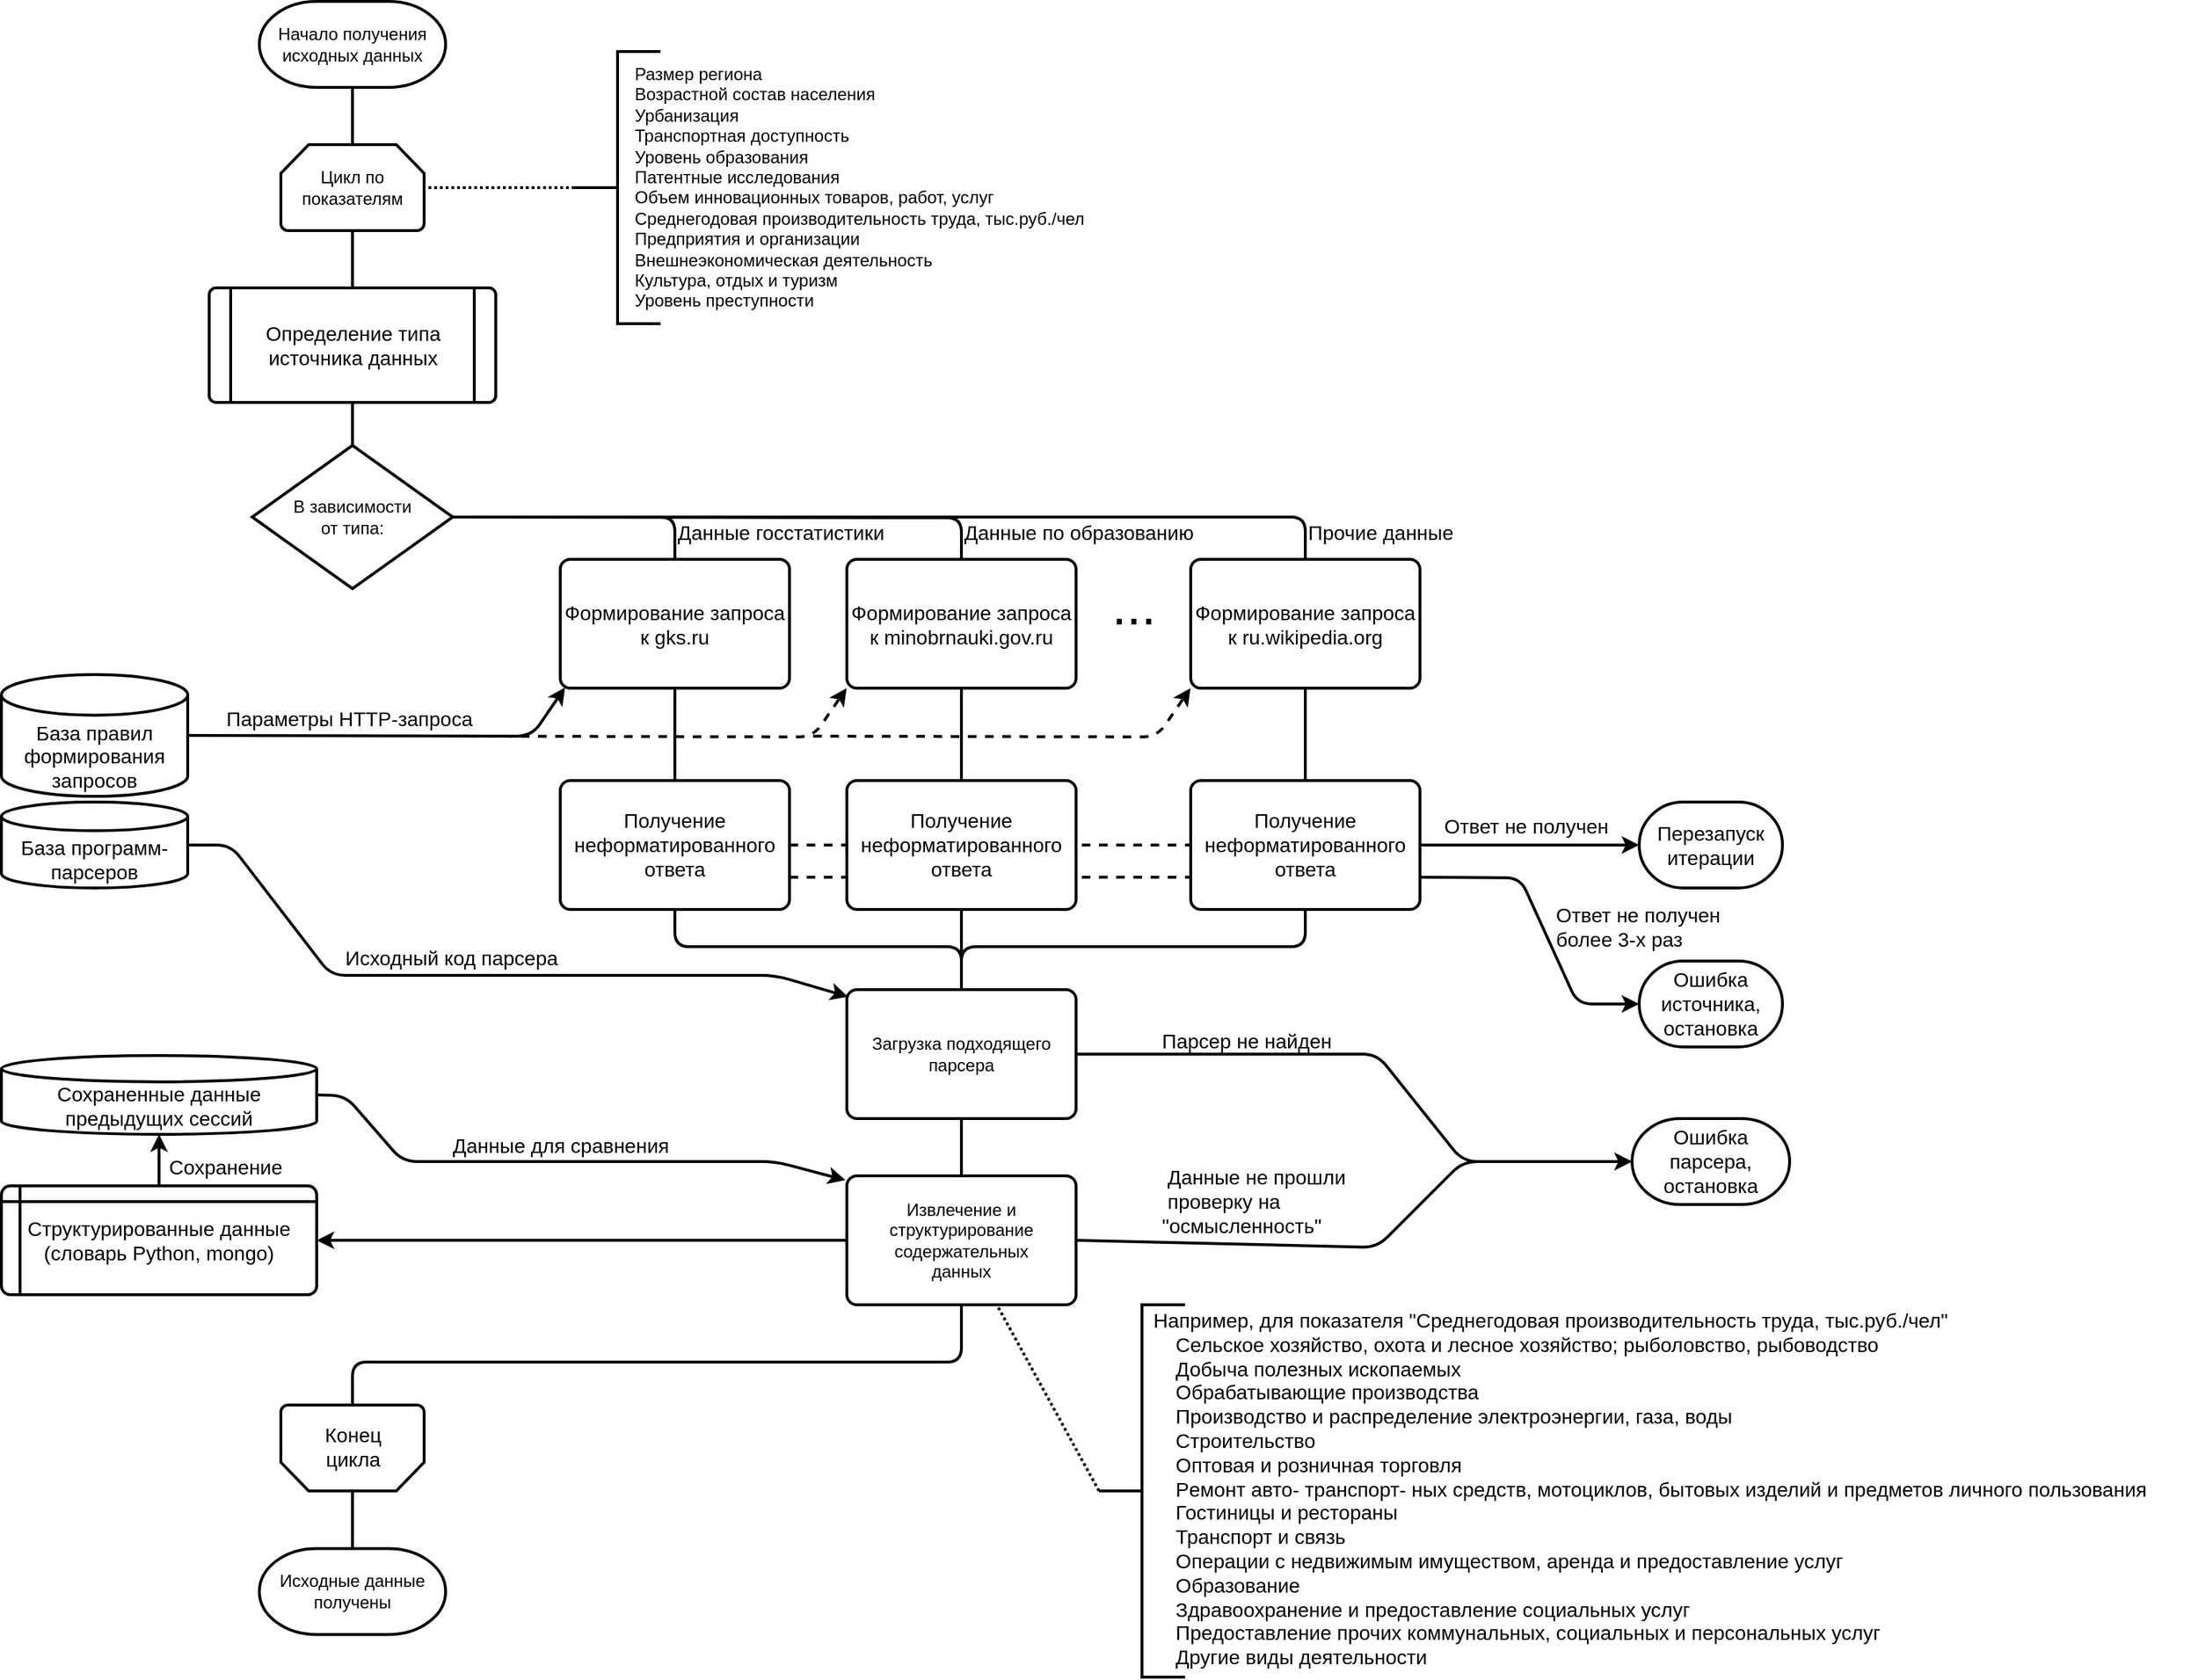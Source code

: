 <mxfile version="11.0.7" type="device"><diagram id="pFpbIqvNBGlgNstZFFbw" name="Page-1"><mxGraphModel dx="1673" dy="905" grid="1" gridSize="10" guides="1" tooltips="1" connect="1" arrows="1" fold="1" page="1" pageScale="1" pageWidth="827" pageHeight="1169" math="1" shadow="0"><root><mxCell id="0"/><mxCell id="1" parent="0"/><mxCell id="JxfwijeBZ9hhMscocp7t-4" value="" style="group" vertex="1" connectable="0" parent="1"><mxGeometry x="490" y="75" width="380" height="190" as="geometry"/></mxCell><mxCell id="JxfwijeBZ9hhMscocp7t-1" value="" style="strokeWidth=2;html=1;shape=mxgraph.flowchart.annotation_2;align=left;pointerEvents=1" vertex="1" parent="JxfwijeBZ9hhMscocp7t-4"><mxGeometry width="60" height="190" as="geometry"/></mxCell><mxCell id="JxfwijeBZ9hhMscocp7t-3" value="Размер региона&lt;br&gt;Возрастной состав населения&lt;br&gt;Урбанизация&lt;br&gt;Транспортная доступность&lt;br&gt;Уровень образования&lt;br&gt;Патентные исследования&lt;br&gt;Объем инновационных товаров, работ, услуг&lt;br&gt;Среднегодовая производительность труда, тыс.руб./чел&lt;br&gt;Предприятия и организации&lt;br&gt;Внешнеэкономическая деятельность&lt;br&gt;Культура, отдых и туризм&lt;br&gt;Уровень преступности&lt;br&gt;" style="text;html=1;resizable=0;points=[];autosize=1;align=left;verticalAlign=top;spacingTop=-4;" vertex="1" parent="JxfwijeBZ9hhMscocp7t-4"><mxGeometry x="40" y="6" width="340" height="170" as="geometry"/></mxCell><mxCell id="JxfwijeBZ9hhMscocp7t-28" style="edgeStyle=orthogonalEdgeStyle;rounded=1;orthogonalLoop=1;jettySize=auto;html=1;exitX=0.5;exitY=1;exitDx=0;exitDy=0;exitPerimeter=0;endArrow=none;endFill=0;strokeWidth=2;fontSize=14;" edge="1" parent="1" source="JxfwijeBZ9hhMscocp7t-7" target="JxfwijeBZ9hhMscocp7t-8"><mxGeometry relative="1" as="geometry"/></mxCell><mxCell id="JxfwijeBZ9hhMscocp7t-7" value="&lt;div&gt;Начало получения&lt;/div&gt;&lt;div&gt;исходных данных&lt;br&gt;&lt;/div&gt;" style="strokeWidth=2;html=1;shape=mxgraph.flowchart.terminator;whiteSpace=wrap;" vertex="1" parent="1"><mxGeometry x="270" y="40" width="130" height="60" as="geometry"/></mxCell><mxCell id="JxfwijeBZ9hhMscocp7t-27" style="edgeStyle=orthogonalEdgeStyle;rounded=1;orthogonalLoop=1;jettySize=auto;html=1;exitX=0.5;exitY=1;exitDx=0;exitDy=0;exitPerimeter=0;entryX=0.5;entryY=0;entryDx=0;entryDy=0;endArrow=none;endFill=0;strokeWidth=2;fontSize=14;" edge="1" parent="1" source="JxfwijeBZ9hhMscocp7t-8" target="JxfwijeBZ9hhMscocp7t-22"><mxGeometry relative="1" as="geometry"/></mxCell><mxCell id="JxfwijeBZ9hhMscocp7t-8" value="Цикл по показателям" style="strokeWidth=2;html=1;shape=mxgraph.flowchart.loop_limit;whiteSpace=wrap;" vertex="1" parent="1"><mxGeometry x="285" y="140" width="100" height="60" as="geometry"/></mxCell><mxCell id="JxfwijeBZ9hhMscocp7t-29" style="edgeStyle=orthogonalEdgeStyle;rounded=1;orthogonalLoop=1;jettySize=auto;html=1;exitX=1;exitY=0.5;exitDx=0;exitDy=0;exitPerimeter=0;entryX=0.5;entryY=0;entryDx=0;entryDy=0;endArrow=none;endFill=0;strokeWidth=2;fontSize=14;" edge="1" parent="1" source="JxfwijeBZ9hhMscocp7t-19" target="JxfwijeBZ9hhMscocp7t-20"><mxGeometry relative="1" as="geometry"/></mxCell><mxCell id="JxfwijeBZ9hhMscocp7t-30" style="edgeStyle=orthogonalEdgeStyle;rounded=1;orthogonalLoop=1;jettySize=auto;html=1;entryX=0.5;entryY=0;entryDx=0;entryDy=0;endArrow=none;endFill=0;strokeWidth=2;fontSize=14;" edge="1" parent="1" target="JxfwijeBZ9hhMscocp7t-23"><mxGeometry relative="1" as="geometry"><mxPoint x="410" y="400" as="sourcePoint"/></mxGeometry></mxCell><mxCell id="JxfwijeBZ9hhMscocp7t-31" style="edgeStyle=orthogonalEdgeStyle;rounded=1;orthogonalLoop=1;jettySize=auto;html=1;entryX=0.5;entryY=0;entryDx=0;entryDy=0;endArrow=none;endFill=0;strokeWidth=2;fontSize=14;exitX=1;exitY=0.5;exitDx=0;exitDy=0;exitPerimeter=0;" edge="1" parent="1" source="JxfwijeBZ9hhMscocp7t-19" target="JxfwijeBZ9hhMscocp7t-24"><mxGeometry relative="1" as="geometry"><mxPoint x="405" y="420" as="sourcePoint"/></mxGeometry></mxCell><mxCell id="JxfwijeBZ9hhMscocp7t-19" value="&lt;div&gt;В зависимости&lt;/div&gt;&lt;div&gt;от типа:&lt;/div&gt;" style="strokeWidth=2;html=1;shape=mxgraph.flowchart.decision;whiteSpace=wrap;" vertex="1" parent="1"><mxGeometry x="265" y="350" width="140" height="100" as="geometry"/></mxCell><mxCell id="JxfwijeBZ9hhMscocp7t-46" style="edgeStyle=none;rounded=1;orthogonalLoop=1;jettySize=auto;html=1;exitX=0.5;exitY=1;exitDx=0;exitDy=0;entryX=0.5;entryY=0;entryDx=0;entryDy=0;endArrow=none;endFill=0;strokeWidth=2;fontSize=14;" edge="1" parent="1" source="JxfwijeBZ9hhMscocp7t-20" target="JxfwijeBZ9hhMscocp7t-43"><mxGeometry relative="1" as="geometry"/></mxCell><mxCell id="JxfwijeBZ9hhMscocp7t-20" value="&lt;div style=&quot;font-size: 14px&quot;&gt;&lt;font style=&quot;font-size: 14px&quot;&gt;Формирование запроса&lt;br&gt;&lt;/font&gt;&lt;/div&gt;&lt;div style=&quot;font-size: 14px&quot;&gt;&lt;font style=&quot;font-size: 14px&quot;&gt;к gks.ru&lt;/font&gt;&lt;/div&gt;" style="rounded=1;whiteSpace=wrap;html=1;absoluteArcSize=1;arcSize=14;strokeWidth=2;" vertex="1" parent="1"><mxGeometry x="480" y="429.5" width="160" height="90" as="geometry"/></mxCell><mxCell id="JxfwijeBZ9hhMscocp7t-26" style="edgeStyle=orthogonalEdgeStyle;rounded=1;orthogonalLoop=1;jettySize=auto;html=1;exitX=0.5;exitY=1;exitDx=0;exitDy=0;entryX=0.5;entryY=0;entryDx=0;entryDy=0;entryPerimeter=0;fontSize=14;strokeWidth=2;endArrow=none;endFill=0;" edge="1" parent="1" source="JxfwijeBZ9hhMscocp7t-22" target="JxfwijeBZ9hhMscocp7t-19"><mxGeometry relative="1" as="geometry"/></mxCell><mxCell id="JxfwijeBZ9hhMscocp7t-22" value="Определение типа&#xA;источника данных" style="verticalLabelPosition=middle;verticalAlign=middle;strokeWidth=2;shape=process;whiteSpace=wrap;rounded=1;size=0.074;arcSize=6;glass=0;comic=0;shadow=0;fillColor=none;fontSize=14;" vertex="1" parent="1"><mxGeometry x="235" y="240" width="200" height="80" as="geometry"/></mxCell><mxCell id="JxfwijeBZ9hhMscocp7t-47" style="edgeStyle=none;rounded=1;orthogonalLoop=1;jettySize=auto;html=1;exitX=0.5;exitY=1;exitDx=0;exitDy=0;endArrow=none;endFill=0;strokeWidth=2;fontSize=14;" edge="1" parent="1" source="JxfwijeBZ9hhMscocp7t-23" target="JxfwijeBZ9hhMscocp7t-45"><mxGeometry relative="1" as="geometry"/></mxCell><mxCell id="JxfwijeBZ9hhMscocp7t-23" value="Формирование запроса&lt;br style=&quot;font-size: 14px;&quot;&gt;к minobrnauki.gov.ru" style="rounded=1;whiteSpace=wrap;html=1;absoluteArcSize=1;arcSize=14;strokeWidth=2;fontSize=14;" vertex="1" parent="1"><mxGeometry x="680" y="429.5" width="160" height="90" as="geometry"/></mxCell><mxCell id="JxfwijeBZ9hhMscocp7t-48" style="edgeStyle=none;rounded=1;orthogonalLoop=1;jettySize=auto;html=1;exitX=0.5;exitY=1;exitDx=0;exitDy=0;entryX=0.5;entryY=0;entryDx=0;entryDy=0;endArrow=none;endFill=0;strokeWidth=2;fontSize=14;" edge="1" parent="1" source="JxfwijeBZ9hhMscocp7t-24" target="JxfwijeBZ9hhMscocp7t-44"><mxGeometry relative="1" as="geometry"/></mxCell><mxCell id="JxfwijeBZ9hhMscocp7t-24" value="&lt;font style=&quot;font-size: 14px&quot;&gt;Формирование запроса&lt;br&gt;к ru.wikipedia.org&lt;/font&gt;" style="rounded=1;whiteSpace=wrap;html=1;absoluteArcSize=1;arcSize=14;strokeWidth=2;" vertex="1" parent="1"><mxGeometry x="920" y="429.5" width="160" height="90" as="geometry"/></mxCell><mxCell id="JxfwijeBZ9hhMscocp7t-25" value="&lt;font style=&quot;font-size: 37px&quot;&gt;...&lt;/font&gt;" style="text;html=1;resizable=0;points=[];autosize=1;align=left;verticalAlign=top;spacingTop=-4;fontSize=14;" vertex="1" parent="1"><mxGeometry x="863" y="438" width="50" height="30" as="geometry"/></mxCell><mxCell id="JxfwijeBZ9hhMscocp7t-32" value="Данные госстатистики" style="text;html=1;resizable=0;points=[];autosize=1;align=left;verticalAlign=top;spacingTop=-4;fontSize=14;" vertex="1" parent="1"><mxGeometry x="560" y="400" width="170" height="20" as="geometry"/></mxCell><mxCell id="JxfwijeBZ9hhMscocp7t-33" value="Данные по образованию" style="text;html=1;resizable=0;points=[];autosize=1;align=left;verticalAlign=top;spacingTop=-4;fontSize=14;" vertex="1" parent="1"><mxGeometry x="760" y="400" width="180" height="20" as="geometry"/></mxCell><mxCell id="JxfwijeBZ9hhMscocp7t-34" value="Прочие данные" style="text;html=1;resizable=0;points=[];autosize=1;align=left;verticalAlign=top;spacingTop=-4;fontSize=14;" vertex="1" parent="1"><mxGeometry x="1000" y="400" width="120" height="20" as="geometry"/></mxCell><mxCell id="JxfwijeBZ9hhMscocp7t-55" style="edgeStyle=none;rounded=1;orthogonalLoop=1;jettySize=auto;html=1;exitX=1;exitY=0.5;exitDx=0;exitDy=0;exitPerimeter=0;entryX=0.005;entryY=0.054;entryDx=0;entryDy=0;entryPerimeter=0;endArrow=classic;endFill=1;strokeWidth=2;fontSize=14;" edge="1" parent="1" source="JxfwijeBZ9hhMscocp7t-35" target="JxfwijeBZ9hhMscocp7t-51"><mxGeometry relative="1" as="geometry"><Array as="points"><mxPoint x="250" y="629"/><mxPoint x="320" y="720"/><mxPoint x="630" y="720"/></Array></mxGeometry></mxCell><mxCell id="JxfwijeBZ9hhMscocp7t-35" value="База программ-парсеров" style="strokeWidth=2;html=1;shape=mxgraph.flowchart.database;whiteSpace=wrap;rounded=1;shadow=0;glass=0;comic=0;fillColor=none;fontSize=14;verticalAlign=bottom;" vertex="1" parent="1"><mxGeometry x="90" y="599" width="130" height="60" as="geometry"/></mxCell><mxCell id="JxfwijeBZ9hhMscocp7t-37" style="rounded=1;orthogonalLoop=1;jettySize=auto;html=1;exitX=1;exitY=0.5;exitDx=0;exitDy=0;exitPerimeter=0;entryX=0.021;entryY=0.994;entryDx=0;entryDy=0;endArrow=classic;endFill=1;strokeWidth=2;fontSize=14;entryPerimeter=0;" edge="1" parent="1" source="JxfwijeBZ9hhMscocp7t-36" target="JxfwijeBZ9hhMscocp7t-20"><mxGeometry relative="1" as="geometry"><Array as="points"><mxPoint x="460" y="553"/></Array></mxGeometry></mxCell><mxCell id="JxfwijeBZ9hhMscocp7t-36" value="База правил формирования запросов" style="strokeWidth=2;html=1;shape=mxgraph.flowchart.database;whiteSpace=wrap;rounded=1;shadow=0;glass=0;comic=0;fillColor=none;fontSize=14;verticalAlign=bottom;" vertex="1" parent="1"><mxGeometry x="90" y="510" width="130" height="85" as="geometry"/></mxCell><mxCell id="JxfwijeBZ9hhMscocp7t-40" style="rounded=1;orthogonalLoop=1;jettySize=auto;html=1;exitX=1;exitY=0.5;exitDx=0;exitDy=0;exitPerimeter=0;entryX=0.021;entryY=0.994;entryDx=0;entryDy=0;endArrow=classic;endFill=1;strokeWidth=2;fontSize=14;entryPerimeter=0;dashed=1;" edge="1" parent="1"><mxGeometry relative="1" as="geometry"><mxPoint x="416.5" y="553" as="sourcePoint"/><mxPoint x="679.86" y="519.46" as="targetPoint"/><Array as="points"><mxPoint x="656.5" y="553.5"/></Array></mxGeometry></mxCell><mxCell id="JxfwijeBZ9hhMscocp7t-41" style="rounded=1;orthogonalLoop=1;jettySize=auto;html=1;exitX=1;exitY=0.5;exitDx=0;exitDy=0;exitPerimeter=0;entryX=0.021;entryY=0.994;entryDx=0;entryDy=0;endArrow=classic;endFill=1;strokeWidth=2;fontSize=14;entryPerimeter=0;dashed=1;" edge="1" parent="1"><mxGeometry relative="1" as="geometry"><mxPoint x="656.5" y="553" as="sourcePoint"/><mxPoint x="919.86" y="519.46" as="targetPoint"/><Array as="points"><mxPoint x="896.5" y="553.5"/></Array></mxGeometry></mxCell><mxCell id="JxfwijeBZ9hhMscocp7t-52" style="edgeStyle=none;rounded=1;orthogonalLoop=1;jettySize=auto;html=1;exitX=0.5;exitY=1;exitDx=0;exitDy=0;entryX=0.5;entryY=0;entryDx=0;entryDy=0;endArrow=none;endFill=0;strokeWidth=2;fontSize=14;" edge="1" parent="1" source="JxfwijeBZ9hhMscocp7t-43" target="JxfwijeBZ9hhMscocp7t-51"><mxGeometry relative="1" as="geometry"><Array as="points"><mxPoint x="560" y="700"/><mxPoint x="760" y="700"/></Array></mxGeometry></mxCell><mxCell id="JxfwijeBZ9hhMscocp7t-89" style="edgeStyle=none;rounded=1;orthogonalLoop=1;jettySize=auto;html=1;exitX=1;exitY=0.5;exitDx=0;exitDy=0;endArrow=none;endFill=0;strokeWidth=2;fontSize=14;dashed=1;" edge="1" parent="1" source="JxfwijeBZ9hhMscocp7t-43"><mxGeometry relative="1" as="geometry"><mxPoint x="1080" y="629" as="targetPoint"/></mxGeometry></mxCell><mxCell id="JxfwijeBZ9hhMscocp7t-90" style="edgeStyle=none;rounded=1;orthogonalLoop=1;jettySize=auto;html=1;exitX=1;exitY=0.75;exitDx=0;exitDy=0;entryX=1;entryY=0.75;entryDx=0;entryDy=0;endArrow=none;endFill=0;strokeWidth=2;fontSize=14;dashed=1;" edge="1" parent="1" source="JxfwijeBZ9hhMscocp7t-43" target="JxfwijeBZ9hhMscocp7t-44"><mxGeometry relative="1" as="geometry"/></mxCell><mxCell id="JxfwijeBZ9hhMscocp7t-43" value="&lt;div style=&quot;font-size: 14px&quot;&gt;&lt;font style=&quot;font-size: 14px&quot;&gt;Получение неформатированного ответа&lt;br&gt;&lt;/font&gt;&lt;/div&gt;" style="rounded=1;whiteSpace=wrap;html=1;absoluteArcSize=1;arcSize=14;strokeWidth=2;" vertex="1" parent="1"><mxGeometry x="480" y="584.0" width="160" height="90" as="geometry"/></mxCell><mxCell id="JxfwijeBZ9hhMscocp7t-54" style="edgeStyle=none;rounded=1;orthogonalLoop=1;jettySize=auto;html=1;exitX=0.5;exitY=1;exitDx=0;exitDy=0;endArrow=none;endFill=0;strokeWidth=2;fontSize=14;" edge="1" parent="1" source="JxfwijeBZ9hhMscocp7t-44"><mxGeometry relative="1" as="geometry"><mxPoint x="760" y="730" as="targetPoint"/><Array as="points"><mxPoint x="1000" y="700"/><mxPoint x="760" y="700"/></Array></mxGeometry></mxCell><mxCell id="JxfwijeBZ9hhMscocp7t-68" style="edgeStyle=none;rounded=1;orthogonalLoop=1;jettySize=auto;html=1;exitX=1;exitY=0.5;exitDx=0;exitDy=0;entryX=0;entryY=0.5;entryDx=0;entryDy=0;entryPerimeter=0;endArrow=classic;endFill=1;strokeWidth=2;fontSize=14;" edge="1" parent="1" source="JxfwijeBZ9hhMscocp7t-44" target="JxfwijeBZ9hhMscocp7t-67"><mxGeometry relative="1" as="geometry"/></mxCell><mxCell id="JxfwijeBZ9hhMscocp7t-87" style="edgeStyle=none;rounded=1;orthogonalLoop=1;jettySize=auto;html=1;exitX=1;exitY=0.75;exitDx=0;exitDy=0;entryX=0;entryY=0.5;entryDx=0;entryDy=0;entryPerimeter=0;endArrow=classic;endFill=1;strokeWidth=2;fontSize=14;" edge="1" parent="1" source="JxfwijeBZ9hhMscocp7t-44" target="JxfwijeBZ9hhMscocp7t-86"><mxGeometry relative="1" as="geometry"><Array as="points"><mxPoint x="1150" y="652"/><mxPoint x="1190" y="740"/></Array></mxGeometry></mxCell><mxCell id="JxfwijeBZ9hhMscocp7t-44" value="&lt;div style=&quot;font-size: 14px&quot;&gt;&lt;font style=&quot;font-size: 14px&quot;&gt;Получение неформатированного ответа&lt;br&gt;&lt;/font&gt;&lt;/div&gt;" style="rounded=1;whiteSpace=wrap;html=1;absoluteArcSize=1;arcSize=14;strokeWidth=2;" vertex="1" parent="1"><mxGeometry x="920" y="584.0" width="160" height="90" as="geometry"/></mxCell><mxCell id="JxfwijeBZ9hhMscocp7t-53" style="edgeStyle=none;rounded=1;orthogonalLoop=1;jettySize=auto;html=1;exitX=0.5;exitY=1;exitDx=0;exitDy=0;endArrow=none;endFill=0;strokeWidth=2;fontSize=14;" edge="1" parent="1" source="JxfwijeBZ9hhMscocp7t-45"><mxGeometry relative="1" as="geometry"><mxPoint x="760" y="730" as="targetPoint"/></mxGeometry></mxCell><mxCell id="JxfwijeBZ9hhMscocp7t-45" value="&lt;div style=&quot;font-size: 14px&quot;&gt;&lt;font style=&quot;font-size: 14px&quot;&gt;Получение неформатированного ответа&lt;br&gt;&lt;/font&gt;&lt;/div&gt;" style="rounded=1;whiteSpace=wrap;html=1;absoluteArcSize=1;arcSize=14;strokeWidth=2;" vertex="1" parent="1"><mxGeometry x="680" y="584.0" width="160" height="90" as="geometry"/></mxCell><mxCell id="JxfwijeBZ9hhMscocp7t-61" style="edgeStyle=none;rounded=1;orthogonalLoop=1;jettySize=auto;html=1;exitX=0;exitY=0.5;exitDx=0;exitDy=0;entryX=1;entryY=0.5;entryDx=0;entryDy=0;endArrow=classic;endFill=1;strokeWidth=2;fontSize=14;" edge="1" parent="1" source="JxfwijeBZ9hhMscocp7t-49" target="JxfwijeBZ9hhMscocp7t-60"><mxGeometry relative="1" as="geometry"/></mxCell><mxCell id="JxfwijeBZ9hhMscocp7t-65" style="edgeStyle=none;rounded=1;orthogonalLoop=1;jettySize=auto;html=1;exitX=0.5;exitY=1;exitDx=0;exitDy=0;entryX=0.5;entryY=1;entryDx=0;entryDy=0;entryPerimeter=0;endArrow=none;endFill=0;strokeWidth=2;fontSize=14;" edge="1" parent="1" source="JxfwijeBZ9hhMscocp7t-49" target="JxfwijeBZ9hhMscocp7t-64"><mxGeometry relative="1" as="geometry"><Array as="points"><mxPoint x="760" y="990"/><mxPoint x="335" y="990"/></Array></mxGeometry></mxCell><mxCell id="JxfwijeBZ9hhMscocp7t-72" style="edgeStyle=none;rounded=1;orthogonalLoop=1;jettySize=auto;html=1;exitX=1;exitY=0.5;exitDx=0;exitDy=0;entryX=0;entryY=0.5;entryDx=0;entryDy=0;entryPerimeter=0;endArrow=classic;endFill=1;strokeWidth=2;fontSize=14;" edge="1" parent="1" source="JxfwijeBZ9hhMscocp7t-49" target="JxfwijeBZ9hhMscocp7t-71"><mxGeometry relative="1" as="geometry"><Array as="points"><mxPoint x="1050" y="910"/><mxPoint x="1110" y="850"/></Array></mxGeometry></mxCell><mxCell id="JxfwijeBZ9hhMscocp7t-49" value="&lt;div&gt;Извлечение и структурирование&lt;/div&gt;&lt;div&gt;содержательных &lt;br&gt;&lt;/div&gt;&lt;div&gt;данных&lt;br&gt;&lt;/div&gt;" style="rounded=1;whiteSpace=wrap;html=1;absoluteArcSize=1;arcSize=14;strokeWidth=2;" vertex="1" parent="1"><mxGeometry x="680" y="860.0" width="160" height="90" as="geometry"/></mxCell><mxCell id="JxfwijeBZ9hhMscocp7t-56" style="edgeStyle=none;rounded=1;orthogonalLoop=1;jettySize=auto;html=1;exitX=0.5;exitY=1;exitDx=0;exitDy=0;entryX=0.5;entryY=0;entryDx=0;entryDy=0;endArrow=none;endFill=0;strokeWidth=2;fontSize=14;" edge="1" parent="1" source="JxfwijeBZ9hhMscocp7t-51" target="JxfwijeBZ9hhMscocp7t-49"><mxGeometry relative="1" as="geometry"/></mxCell><mxCell id="JxfwijeBZ9hhMscocp7t-77" style="edgeStyle=none;rounded=1;orthogonalLoop=1;jettySize=auto;html=1;exitX=1;exitY=0.5;exitDx=0;exitDy=0;entryX=0;entryY=0.5;entryDx=0;entryDy=0;entryPerimeter=0;endArrow=classic;endFill=1;strokeWidth=2;fontSize=14;" edge="1" parent="1" source="JxfwijeBZ9hhMscocp7t-51" target="JxfwijeBZ9hhMscocp7t-71"><mxGeometry relative="1" as="geometry"><Array as="points"><mxPoint x="1050" y="775"/><mxPoint x="1110" y="850"/></Array></mxGeometry></mxCell><mxCell id="JxfwijeBZ9hhMscocp7t-51" value="Загрузка подходящего парсера" style="rounded=1;whiteSpace=wrap;html=1;absoluteArcSize=1;arcSize=14;strokeWidth=2;" vertex="1" parent="1"><mxGeometry x="680" y="730.0" width="160" height="90" as="geometry"/></mxCell><mxCell id="JxfwijeBZ9hhMscocp7t-59" value="" style="group" vertex="1" connectable="0" parent="1"><mxGeometry x="856" y="950" width="766" height="260" as="geometry"/></mxCell><mxCell id="JxfwijeBZ9hhMscocp7t-57" value="Например, для показателя &quot;Среднегодовая производительность труда, тыс.руб./чел&quot;&lt;br&gt;&amp;nbsp;&amp;nbsp;&amp;nbsp; Сельское хозяйство, охота и лесное хозяйство; рыболовство, рыбоводство &lt;br&gt;&amp;nbsp;&amp;nbsp;&amp;nbsp; Добыча полезных ископаемых &lt;br&gt;&amp;nbsp;&amp;nbsp;&amp;nbsp; Обрабатывающие производства &lt;br&gt;&amp;nbsp;&amp;nbsp;&amp;nbsp; Производство и распределение электроэнергии, газа, воды &lt;br&gt;&amp;nbsp;&amp;nbsp;&amp;nbsp; Строительство &lt;br&gt;&amp;nbsp;&amp;nbsp;&amp;nbsp; Оптовая и розничная торговля&lt;br&gt;&amp;nbsp;&amp;nbsp;&amp;nbsp; Pемонт авто- транспорт- ных средств, мотоциклов, бытовых изделий и предметов личного пользования&lt;br&gt;&amp;nbsp;&amp;nbsp;&amp;nbsp; Гостиницы и рестораны&lt;br&gt;&amp;nbsp;&amp;nbsp;&amp;nbsp; Транспорт и связь&lt;br&gt;&amp;nbsp;&amp;nbsp;&amp;nbsp; Операции с недвижимым имуществом, аренда и предоставление услуг&lt;br&gt;&amp;nbsp;&amp;nbsp;&amp;nbsp; Образование &lt;br&gt;&amp;nbsp;&amp;nbsp;&amp;nbsp; Здравоохранение и предоставление социальных услуг &lt;br&gt;&amp;nbsp;&amp;nbsp;&amp;nbsp; Предоставление прочих коммунальных, социальных и персональных услуг &lt;br&gt;&amp;nbsp;&amp;nbsp;&amp;nbsp; Другие виды деятельности" style="text;html=1;resizable=0;points=[];autosize=1;align=left;verticalAlign=top;spacingTop=-4;fontSize=14;" vertex="1" parent="JxfwijeBZ9hhMscocp7t-59"><mxGeometry x="36" width="730" height="260" as="geometry"/></mxCell><mxCell id="JxfwijeBZ9hhMscocp7t-58" value="" style="strokeWidth=2;html=1;shape=mxgraph.flowchart.annotation_2;align=left;pointerEvents=1;rounded=1;shadow=0;glass=0;comic=0;fillColor=none;fontSize=14;" vertex="1" parent="JxfwijeBZ9hhMscocp7t-59"><mxGeometry width="60" height="260" as="geometry"/></mxCell><mxCell id="JxfwijeBZ9hhMscocp7t-82" style="edgeStyle=none;rounded=1;orthogonalLoop=1;jettySize=auto;html=1;exitX=0.5;exitY=0;exitDx=0;exitDy=0;entryX=0.5;entryY=1;entryDx=0;entryDy=0;entryPerimeter=0;endArrow=classic;endFill=1;strokeWidth=2;fontSize=14;" edge="1" parent="1" source="JxfwijeBZ9hhMscocp7t-60" target="JxfwijeBZ9hhMscocp7t-81"><mxGeometry relative="1" as="geometry"/></mxCell><mxCell id="JxfwijeBZ9hhMscocp7t-60" value="&lt;div&gt;Структурированные данные&lt;/div&gt;&lt;div&gt;(cловарь Python, mongo)&lt;br&gt;&lt;/div&gt;" style="shape=internalStorage;whiteSpace=wrap;html=1;dx=13;dy=11;rounded=1;arcSize=8;strokeWidth=2;shadow=0;glass=0;comic=0;fillColor=none;fontSize=14;" vertex="1" parent="1"><mxGeometry x="90" y="867" width="220" height="76" as="geometry"/></mxCell><mxCell id="JxfwijeBZ9hhMscocp7t-62" value="&lt;div&gt;Исходные данные получены&lt;/div&gt;" style="strokeWidth=2;html=1;shape=mxgraph.flowchart.terminator;whiteSpace=wrap;" vertex="1" parent="1"><mxGeometry x="270" y="1120.214" width="130" height="60" as="geometry"/></mxCell><mxCell id="JxfwijeBZ9hhMscocp7t-70" style="edgeStyle=none;rounded=1;orthogonalLoop=1;jettySize=auto;html=1;exitX=0.5;exitY=0;exitDx=0;exitDy=0;exitPerimeter=0;entryX=0.5;entryY=0;entryDx=0;entryDy=0;entryPerimeter=0;endArrow=none;endFill=0;strokeWidth=2;fontSize=14;" edge="1" parent="1" source="JxfwijeBZ9hhMscocp7t-64" target="JxfwijeBZ9hhMscocp7t-62"><mxGeometry relative="1" as="geometry"/></mxCell><mxCell id="JxfwijeBZ9hhMscocp7t-64" value="" style="strokeWidth=2;html=1;shape=mxgraph.flowchart.loop_limit;whiteSpace=wrap;rounded=1;shadow=0;glass=0;comic=0;fillColor=none;fontSize=14;rotation=180;" vertex="1" parent="1"><mxGeometry x="285" y="1020" width="100" height="60" as="geometry"/></mxCell><mxCell id="JxfwijeBZ9hhMscocp7t-66" value="&lt;div align=&quot;center&quot;&gt;Конец&lt;/div&gt;&lt;div align=&quot;center&quot;&gt;цикла&lt;br&gt;&lt;/div&gt;" style="text;html=1;resizable=0;points=[];autosize=1;align=center;verticalAlign=top;spacingTop=-4;fontSize=14;" vertex="1" parent="1"><mxGeometry x="305" y="1030" width="60" height="40" as="geometry"/></mxCell><mxCell id="JxfwijeBZ9hhMscocp7t-67" value="&lt;div&gt;Перезапуск&lt;/div&gt;&lt;div&gt;итерации&lt;br&gt;&lt;/div&gt;" style="strokeWidth=2;html=1;shape=mxgraph.flowchart.terminator;whiteSpace=wrap;rounded=1;shadow=0;glass=0;comic=0;fillColor=none;fontSize=14;" vertex="1" parent="1"><mxGeometry x="1233" y="599" width="100" height="60" as="geometry"/></mxCell><mxCell id="JxfwijeBZ9hhMscocp7t-69" value="Ответ не получен" style="text;html=1;resizable=0;points=[];autosize=1;align=left;verticalAlign=top;spacingTop=-4;fontSize=14;" vertex="1" parent="1"><mxGeometry x="1095" y="605" width="130" height="20" as="geometry"/></mxCell><mxCell id="JxfwijeBZ9hhMscocp7t-71" value="&lt;div&gt;Ошибка парсера,&lt;/div&gt;&lt;div&gt;остановка&lt;br&gt;&lt;/div&gt;" style="strokeWidth=2;html=1;shape=mxgraph.flowchart.terminator;whiteSpace=wrap;rounded=1;shadow=0;glass=0;comic=0;fillColor=none;fontSize=14;" vertex="1" parent="1"><mxGeometry x="1228" y="820" width="110" height="60" as="geometry"/></mxCell><mxCell id="JxfwijeBZ9hhMscocp7t-73" value="&lt;div&gt;&amp;nbsp;Данные не прошли&lt;/div&gt;&lt;div&gt;&amp;nbsp;проверку на &lt;br&gt;&lt;/div&gt;&lt;div&gt;&quot;осмысленность&quot;&lt;br&gt;&lt;/div&gt;" style="text;html=1;resizable=0;points=[];autosize=1;align=left;verticalAlign=top;spacingTop=-4;fontSize=14;" vertex="1" parent="1"><mxGeometry x="898" y="850" width="150" height="50" as="geometry"/></mxCell><mxCell id="JxfwijeBZ9hhMscocp7t-74" style="edgeStyle=none;rounded=1;orthogonalLoop=1;jettySize=auto;html=1;exitX=0;exitY=0.5;exitDx=0;exitDy=0;exitPerimeter=0;endArrow=none;endFill=0;strokeWidth=2;fontSize=14;dashed=1;dashPattern=1 1;" edge="1" parent="1" source="JxfwijeBZ9hhMscocp7t-58" target="JxfwijeBZ9hhMscocp7t-49"><mxGeometry relative="1" as="geometry"/></mxCell><mxCell id="JxfwijeBZ9hhMscocp7t-75" value="Исходный код парсера" style="text;html=1;resizable=0;points=[];autosize=1;align=left;verticalAlign=top;spacingTop=-4;fontSize=14;" vertex="1" parent="1"><mxGeometry x="327.5" y="697" width="170" height="20" as="geometry"/></mxCell><mxCell id="JxfwijeBZ9hhMscocp7t-76" value="Параметры HTTP-запроса" style="text;html=1;resizable=0;points=[];autosize=1;align=left;verticalAlign=top;spacingTop=-4;fontSize=14;" vertex="1" parent="1"><mxGeometry x="245" y="530" width="190" height="20" as="geometry"/></mxCell><mxCell id="JxfwijeBZ9hhMscocp7t-78" value="Парсер не найден" style="text;html=1;resizable=0;points=[];autosize=1;align=left;verticalAlign=top;spacingTop=-4;fontSize=14;" vertex="1" parent="1"><mxGeometry x="898" y="755" width="140" height="20" as="geometry"/></mxCell><mxCell id="JxfwijeBZ9hhMscocp7t-79" style="edgeStyle=none;rounded=1;orthogonalLoop=1;jettySize=auto;html=1;exitX=0;exitY=0.5;exitDx=0;exitDy=0;exitPerimeter=0;dashed=1;dashPattern=1 1;endArrow=none;endFill=0;strokeWidth=2;fontSize=14;" edge="1" parent="1" source="JxfwijeBZ9hhMscocp7t-1" target="JxfwijeBZ9hhMscocp7t-8"><mxGeometry relative="1" as="geometry"/></mxCell><mxCell id="JxfwijeBZ9hhMscocp7t-83" style="edgeStyle=none;rounded=1;orthogonalLoop=1;jettySize=auto;html=1;exitX=1;exitY=0.5;exitDx=0;exitDy=0;exitPerimeter=0;entryX=-0.006;entryY=0.033;entryDx=0;entryDy=0;entryPerimeter=0;endArrow=classic;endFill=1;strokeWidth=2;fontSize=14;" edge="1" parent="1" source="JxfwijeBZ9hhMscocp7t-81" target="JxfwijeBZ9hhMscocp7t-49"><mxGeometry relative="1" as="geometry"><Array as="points"><mxPoint x="330" y="804"/><mxPoint x="370" y="850"/><mxPoint x="630" y="850"/></Array></mxGeometry></mxCell><mxCell id="JxfwijeBZ9hhMscocp7t-85" value="Данные для сравнения" style="text;html=1;resizable=0;points=[];align=center;verticalAlign=middle;labelBackgroundColor=#ffffff;fontSize=14;" vertex="1" connectable="0" parent="JxfwijeBZ9hhMscocp7t-83"><mxGeometry x="-0.625" y="-1" relative="1" as="geometry"><mxPoint x="115.5" y="-6" as="offset"/></mxGeometry></mxCell><mxCell id="JxfwijeBZ9hhMscocp7t-81" value="Сохраненные данные предыдущих сессий" style="strokeWidth=2;html=1;shape=mxgraph.flowchart.database;whiteSpace=wrap;rounded=1;shadow=0;glass=0;comic=0;fillColor=none;fontSize=14;verticalAlign=bottom;" vertex="1" parent="1"><mxGeometry x="90" y="776" width="220" height="55" as="geometry"/></mxCell><mxCell id="JxfwijeBZ9hhMscocp7t-84" value="Сохранение" style="text;html=1;resizable=0;points=[];autosize=1;align=left;verticalAlign=top;spacingTop=-4;fontSize=14;" vertex="1" parent="1"><mxGeometry x="205" y="843" width="100" height="20" as="geometry"/></mxCell><mxCell id="JxfwijeBZ9hhMscocp7t-86" value="Ошибка источника, остановка" style="strokeWidth=2;html=1;shape=mxgraph.flowchart.terminator;whiteSpace=wrap;rounded=1;shadow=0;glass=0;comic=0;fillColor=none;fontSize=14;" vertex="1" parent="1"><mxGeometry x="1233" y="710" width="100" height="60" as="geometry"/></mxCell><mxCell id="JxfwijeBZ9hhMscocp7t-88" value="&lt;div&gt;Ответ не получен&lt;/div&gt;&lt;div&gt;более 3-х раз&lt;br&gt;&lt;/div&gt;" style="text;html=1;resizable=0;points=[];autosize=1;align=left;verticalAlign=top;spacingTop=-4;fontSize=14;" vertex="1" parent="1"><mxGeometry x="1173" y="667" width="130" height="40" as="geometry"/></mxCell></root></mxGraphModel></diagram></mxfile>